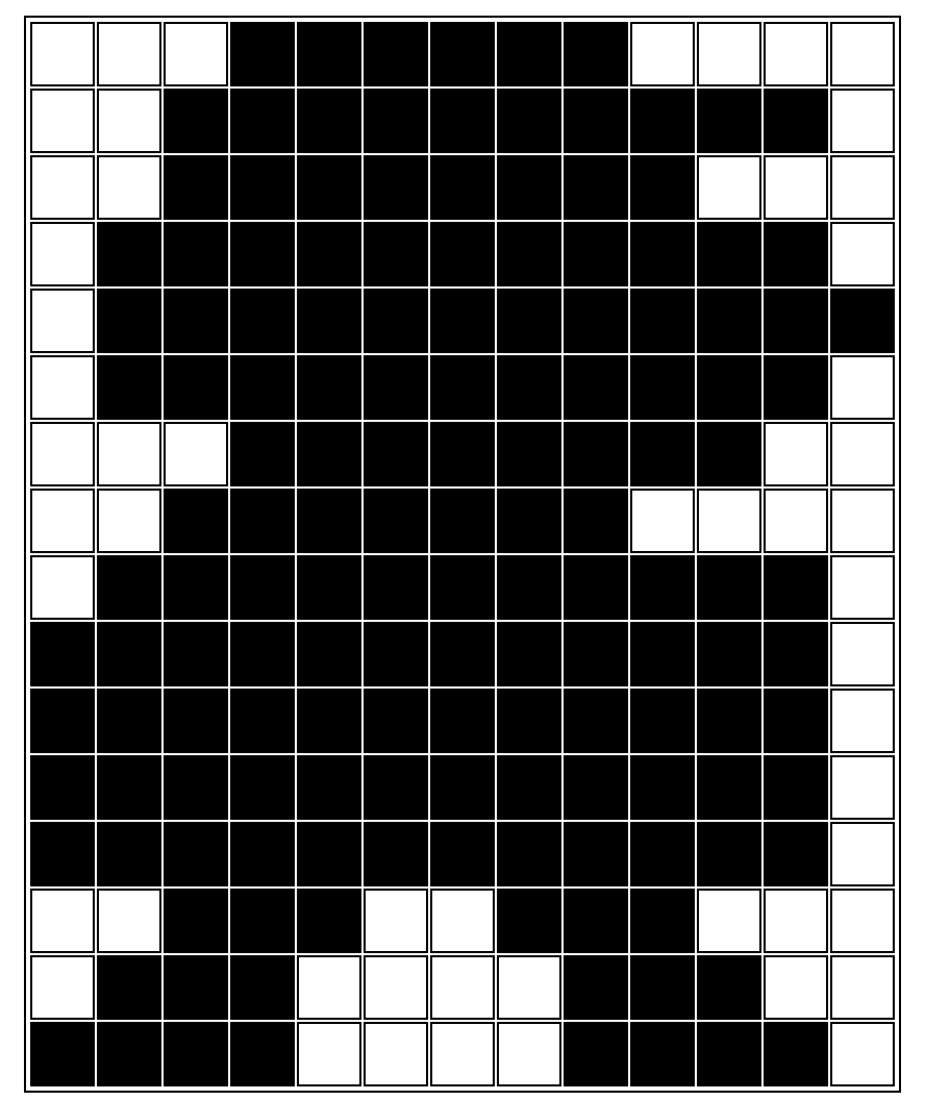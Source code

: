 digraph  imagen {
 node [shape=plaintext]; 
struct1 [label=< <TABLE border="1">
<TR>
<TD WIDTH="30" HEIGHT="30" BORDER="1" BGCOLOR=" #ffffff "></TD>
<TD WIDTH="30" HEIGHT="30" BORDER="1" BGCOLOR=" #ffffff "></TD>
<TD WIDTH="30" HEIGHT="30" BORDER="1" BGCOLOR=" #ffffff "></TD>
<TD WIDTH="30" HEIGHT="30" BORDER="1" BGCOLOR=" 228-29-29 "></TD>
<TD WIDTH="30" HEIGHT="30" BORDER="1" BGCOLOR=" 228-29-29 "></TD>
<TD WIDTH="30" HEIGHT="30" BORDER="1" BGCOLOR=" 228-29-29 "></TD>
<TD WIDTH="30" HEIGHT="30" BORDER="1" BGCOLOR=" 228-29-29 "></TD>
<TD WIDTH="30" HEIGHT="30" BORDER="1" BGCOLOR=" 228-29-29 "></TD>
<TD WIDTH="30" HEIGHT="30" BORDER="1" BGCOLOR=" 228-29-29 "></TD>
<TD WIDTH="30" HEIGHT="30" BORDER="1" BGCOLOR=" #ffffff "></TD>
<TD WIDTH="30" HEIGHT="30" BORDER="1" BGCOLOR=" #ffffff "></TD>
<TD WIDTH="30" HEIGHT="30" BORDER="1" BGCOLOR=" #ffffff "></TD>
<TD WIDTH="30" HEIGHT="30" BORDER="1" BGCOLOR=" #ffffff "></TD>
</TR>
<TR>
<TD WIDTH="30" HEIGHT="30" BORDER="1" BGCOLOR=" #ffffff "></TD>
<TD WIDTH="30" HEIGHT="30" BORDER="1" BGCOLOR=" #ffffff "></TD>
<TD WIDTH="30" HEIGHT="30" BORDER="1" BGCOLOR=" 228-29-29 "></TD>
<TD WIDTH="30" HEIGHT="30" BORDER="1" BGCOLOR=" 228-29-29 "></TD>
<TD WIDTH="30" HEIGHT="30" BORDER="1" BGCOLOR=" 228-29-29 "></TD>
<TD WIDTH="30" HEIGHT="30" BORDER="1" BGCOLOR=" 228-29-29 "></TD>
<TD WIDTH="30" HEIGHT="30" BORDER="1" BGCOLOR=" 228-29-29 "></TD>
<TD WIDTH="30" HEIGHT="30" BORDER="1" BGCOLOR=" 228-29-29 "></TD>
<TD WIDTH="30" HEIGHT="30" BORDER="1" BGCOLOR=" 228-29-29 "></TD>
<TD WIDTH="30" HEIGHT="30" BORDER="1" BGCOLOR=" 228-29-29 "></TD>
<TD WIDTH="30" HEIGHT="30" BORDER="1" BGCOLOR=" 228-29-29 "></TD>
<TD WIDTH="30" HEIGHT="30" BORDER="1" BGCOLOR=" 228-29-29 "></TD>
<TD WIDTH="30" HEIGHT="30" BORDER="1" BGCOLOR=" #ffffff "></TD>
</TR>
<TR>
<TD WIDTH="30" HEIGHT="30" BORDER="1" BGCOLOR=" #ffffff "></TD>
<TD WIDTH="30" HEIGHT="30" BORDER="1" BGCOLOR=" #ffffff "></TD>
<TD WIDTH="30" HEIGHT="30" BORDER="1" BGCOLOR=" 139-69-19 "></TD>
<TD WIDTH="30" HEIGHT="30" BORDER="1" BGCOLOR=" 139-69-19 "></TD>
<TD WIDTH="30" HEIGHT="30" BORDER="1" BGCOLOR=" 139-69-19 "></TD>
<TD WIDTH="30" HEIGHT="30" BORDER="1" BGCOLOR=" 255-228-181 "></TD>
<TD WIDTH="30" HEIGHT="30" BORDER="1" BGCOLOR=" 255-228-181 "></TD>
<TD WIDTH="30" HEIGHT="30" BORDER="1" BGCOLOR=" 255-228-181 "></TD>
<TD WIDTH="30" HEIGHT="30" BORDER="1" BGCOLOR=" 0-0-0 "></TD>
<TD WIDTH="30" HEIGHT="30" BORDER="1" BGCOLOR=" 255-228-181 "></TD>
<TD WIDTH="30" HEIGHT="30" BORDER="1" BGCOLOR=" #ffffff "></TD>
<TD WIDTH="30" HEIGHT="30" BORDER="1" BGCOLOR=" #ffffff "></TD>
<TD WIDTH="30" HEIGHT="30" BORDER="1" BGCOLOR=" #ffffff "></TD>
</TR>
<TR>
<TD WIDTH="30" HEIGHT="30" BORDER="1" BGCOLOR=" #ffffff "></TD>
<TD WIDTH="30" HEIGHT="30" BORDER="1" BGCOLOR=" 139-69-19 "></TD>
<TD WIDTH="30" HEIGHT="30" BORDER="1" BGCOLOR=" 255-228-181 "></TD>
<TD WIDTH="30" HEIGHT="30" BORDER="1" BGCOLOR=" 139-69-19 "></TD>
<TD WIDTH="30" HEIGHT="30" BORDER="1" BGCOLOR=" 255-228-181 "></TD>
<TD WIDTH="30" HEIGHT="30" BORDER="1" BGCOLOR=" 255-228-181 "></TD>
<TD WIDTH="30" HEIGHT="30" BORDER="1" BGCOLOR=" 255-228-181 "></TD>
<TD WIDTH="30" HEIGHT="30" BORDER="1" BGCOLOR=" 255-228-181 "></TD>
<TD WIDTH="30" HEIGHT="30" BORDER="1" BGCOLOR=" 0-0-0 "></TD>
<TD WIDTH="30" HEIGHT="30" BORDER="1" BGCOLOR=" 255-228-181 "></TD>
<TD WIDTH="30" HEIGHT="30" BORDER="1" BGCOLOR=" 255-228-181 "></TD>
<TD WIDTH="30" HEIGHT="30" BORDER="1" BGCOLOR=" 255-228-181 "></TD>
<TD WIDTH="30" HEIGHT="30" BORDER="1" BGCOLOR=" #ffffff "></TD>
</TR>
<TR>
<TD WIDTH="30" HEIGHT="30" BORDER="1" BGCOLOR=" #ffffff "></TD>
<TD WIDTH="30" HEIGHT="30" BORDER="1" BGCOLOR=" 139-69-19 "></TD>
<TD WIDTH="30" HEIGHT="30" BORDER="1" BGCOLOR=" 255-228-181 "></TD>
<TD WIDTH="30" HEIGHT="30" BORDER="1" BGCOLOR=" 139-69-19 "></TD>
<TD WIDTH="30" HEIGHT="30" BORDER="1" BGCOLOR=" 139-69-19 "></TD>
<TD WIDTH="30" HEIGHT="30" BORDER="1" BGCOLOR=" 255-228-181 "></TD>
<TD WIDTH="30" HEIGHT="30" BORDER="1" BGCOLOR=" 255-228-181 "></TD>
<TD WIDTH="30" HEIGHT="30" BORDER="1" BGCOLOR=" 255-228-181 "></TD>
<TD WIDTH="30" HEIGHT="30" BORDER="1" BGCOLOR=" 255-228-181 "></TD>
<TD WIDTH="30" HEIGHT="30" BORDER="1" BGCOLOR=" 0-0-0 "></TD>
<TD WIDTH="30" HEIGHT="30" BORDER="1" BGCOLOR=" 255-228-181 "></TD>
<TD WIDTH="30" HEIGHT="30" BORDER="1" BGCOLOR=" 255-228-181 "></TD>
<TD WIDTH="30" HEIGHT="30" BORDER="1" BGCOLOR=" 255-228-181 "></TD>
</TR>
<TR>
<TD WIDTH="30" HEIGHT="30" BORDER="1" BGCOLOR=" #ffffff "></TD>
<TD WIDTH="30" HEIGHT="30" BORDER="1" BGCOLOR=" 139-69-19 "></TD>
<TD WIDTH="30" HEIGHT="30" BORDER="1" BGCOLOR=" 139-69-19 "></TD>
<TD WIDTH="30" HEIGHT="30" BORDER="1" BGCOLOR=" 255-228-181 "></TD>
<TD WIDTH="30" HEIGHT="30" BORDER="1" BGCOLOR=" 255-228-181 "></TD>
<TD WIDTH="30" HEIGHT="30" BORDER="1" BGCOLOR=" 255-228-181 "></TD>
<TD WIDTH="30" HEIGHT="30" BORDER="1" BGCOLOR=" 255-228-181 "></TD>
<TD WIDTH="30" HEIGHT="30" BORDER="1" BGCOLOR=" 255-228-181 "></TD>
<TD WIDTH="30" HEIGHT="30" BORDER="1" BGCOLOR=" 0-0-0 "></TD>
<TD WIDTH="30" HEIGHT="30" BORDER="1" BGCOLOR=" 0-0-0 "></TD>
<TD WIDTH="30" HEIGHT="30" BORDER="1" BGCOLOR=" 0-0-0 "></TD>
<TD WIDTH="30" HEIGHT="30" BORDER="1" BGCOLOR=" 0-0-0 "></TD>
<TD WIDTH="30" HEIGHT="30" BORDER="1" BGCOLOR=" #ffffff "></TD>
</TR>
<TR>
<TD WIDTH="30" HEIGHT="30" BORDER="1" BGCOLOR=" #ffffff "></TD>
<TD WIDTH="30" HEIGHT="30" BORDER="1" BGCOLOR=" #ffffff "></TD>
<TD WIDTH="30" HEIGHT="30" BORDER="1" BGCOLOR=" #ffffff "></TD>
<TD WIDTH="30" HEIGHT="30" BORDER="1" BGCOLOR=" 255-228-181 "></TD>
<TD WIDTH="30" HEIGHT="30" BORDER="1" BGCOLOR=" 255-228-181 "></TD>
<TD WIDTH="30" HEIGHT="30" BORDER="1" BGCOLOR=" 255-228-181 "></TD>
<TD WIDTH="30" HEIGHT="30" BORDER="1" BGCOLOR=" 255-228-181 "></TD>
<TD WIDTH="30" HEIGHT="30" BORDER="1" BGCOLOR=" 255-228-181 "></TD>
<TD WIDTH="30" HEIGHT="30" BORDER="1" BGCOLOR=" 255-228-181 "></TD>
<TD WIDTH="30" HEIGHT="30" BORDER="1" BGCOLOR=" 255-228-181 "></TD>
<TD WIDTH="30" HEIGHT="30" BORDER="1" BGCOLOR=" 255-228-181 "></TD>
<TD WIDTH="30" HEIGHT="30" BORDER="1" BGCOLOR=" #ffffff "></TD>
<TD WIDTH="30" HEIGHT="30" BORDER="1" BGCOLOR=" #ffffff "></TD>
</TR>
<TR>
<TD WIDTH="30" HEIGHT="30" BORDER="1" BGCOLOR=" #ffffff "></TD>
<TD WIDTH="30" HEIGHT="30" BORDER="1" BGCOLOR=" #ffffff "></TD>
<TD WIDTH="30" HEIGHT="30" BORDER="1" BGCOLOR=" 228-29-29 "></TD>
<TD WIDTH="30" HEIGHT="30" BORDER="1" BGCOLOR=" 228-29-29 "></TD>
<TD WIDTH="30" HEIGHT="30" BORDER="1" BGCOLOR=" 0-0-255 "></TD>
<TD WIDTH="30" HEIGHT="30" BORDER="1" BGCOLOR=" 228-29-29 "></TD>
<TD WIDTH="30" HEIGHT="30" BORDER="1" BGCOLOR=" 228-29-29 "></TD>
<TD WIDTH="30" HEIGHT="30" BORDER="1" BGCOLOR=" 0-0-255 "></TD>
<TD WIDTH="30" HEIGHT="30" BORDER="1" BGCOLOR=" 228-29-29 "></TD>
<TD WIDTH="30" HEIGHT="30" BORDER="1" BGCOLOR=" #ffffff "></TD>
<TD WIDTH="30" HEIGHT="30" BORDER="1" BGCOLOR=" #ffffff "></TD>
<TD WIDTH="30" HEIGHT="30" BORDER="1" BGCOLOR=" #ffffff "></TD>
<TD WIDTH="30" HEIGHT="30" BORDER="1" BGCOLOR=" #ffffff "></TD>
</TR>
<TR>
<TD WIDTH="30" HEIGHT="30" BORDER="1" BGCOLOR=" #ffffff "></TD>
<TD WIDTH="30" HEIGHT="30" BORDER="1" BGCOLOR=" 228-29-29 "></TD>
<TD WIDTH="30" HEIGHT="30" BORDER="1" BGCOLOR=" 228-29-29 "></TD>
<TD WIDTH="30" HEIGHT="30" BORDER="1" BGCOLOR=" 228-29-29 "></TD>
<TD WIDTH="30" HEIGHT="30" BORDER="1" BGCOLOR=" 0-0-255 "></TD>
<TD WIDTH="30" HEIGHT="30" BORDER="1" BGCOLOR=" 228-29-29 "></TD>
<TD WIDTH="30" HEIGHT="30" BORDER="1" BGCOLOR=" 228-29-29 "></TD>
<TD WIDTH="30" HEIGHT="30" BORDER="1" BGCOLOR=" 0-0-255 "></TD>
<TD WIDTH="30" HEIGHT="30" BORDER="1" BGCOLOR=" 228-29-29 "></TD>
<TD WIDTH="30" HEIGHT="30" BORDER="1" BGCOLOR=" 228-29-29 "></TD>
<TD WIDTH="30" HEIGHT="30" BORDER="1" BGCOLOR=" 228-29-29 "></TD>
<TD WIDTH="30" HEIGHT="30" BORDER="1" BGCOLOR=" 228-29-29 "></TD>
<TD WIDTH="30" HEIGHT="30" BORDER="1" BGCOLOR=" #ffffff "></TD>
</TR>
<TR>
<TD WIDTH="30" HEIGHT="30" BORDER="1" BGCOLOR=" 228-29-29 "></TD>
<TD WIDTH="30" HEIGHT="30" BORDER="1" BGCOLOR=" 228-29-29 "></TD>
<TD WIDTH="30" HEIGHT="30" BORDER="1" BGCOLOR=" 228-29-29 "></TD>
<TD WIDTH="30" HEIGHT="30" BORDER="1" BGCOLOR=" 228-29-29 "></TD>
<TD WIDTH="30" HEIGHT="30" BORDER="1" BGCOLOR=" 0-0-255 "></TD>
<TD WIDTH="30" HEIGHT="30" BORDER="1" BGCOLOR=" 0-0-255 "></TD>
<TD WIDTH="30" HEIGHT="30" BORDER="1" BGCOLOR=" 0-0-255 "></TD>
<TD WIDTH="30" HEIGHT="30" BORDER="1" BGCOLOR=" 0-0-255 "></TD>
<TD WIDTH="30" HEIGHT="30" BORDER="1" BGCOLOR=" 228-29-29 "></TD>
<TD WIDTH="30" HEIGHT="30" BORDER="1" BGCOLOR=" 228-29-29 "></TD>
<TD WIDTH="30" HEIGHT="30" BORDER="1" BGCOLOR=" 228-29-29 "></TD>
<TD WIDTH="30" HEIGHT="30" BORDER="1" BGCOLOR=" 228-29-29 "></TD>
<TD WIDTH="30" HEIGHT="30" BORDER="1" BGCOLOR=" #ffffff "></TD>
</TR>
<TR>
<TD WIDTH="30" HEIGHT="30" BORDER="1" BGCOLOR=" 255-228-181 "></TD>
<TD WIDTH="30" HEIGHT="30" BORDER="1" BGCOLOR=" 255-228-181 "></TD>
<TD WIDTH="30" HEIGHT="30" BORDER="1" BGCOLOR=" 228-29-29 "></TD>
<TD WIDTH="30" HEIGHT="30" BORDER="1" BGCOLOR=" 0-0-255 "></TD>
<TD WIDTH="30" HEIGHT="30" BORDER="1" BGCOLOR=" 255-255-0 "></TD>
<TD WIDTH="30" HEIGHT="30" BORDER="1" BGCOLOR=" 0-0-255 "></TD>
<TD WIDTH="30" HEIGHT="30" BORDER="1" BGCOLOR=" 0-0-255 "></TD>
<TD WIDTH="30" HEIGHT="30" BORDER="1" BGCOLOR=" 255-255-0 "></TD>
<TD WIDTH="30" HEIGHT="30" BORDER="1" BGCOLOR=" 0-0-255 "></TD>
<TD WIDTH="30" HEIGHT="30" BORDER="1" BGCOLOR=" 228-29-29 "></TD>
<TD WIDTH="30" HEIGHT="30" BORDER="1" BGCOLOR=" 255-228-181 "></TD>
<TD WIDTH="30" HEIGHT="30" BORDER="1" BGCOLOR=" 255-228-181 "></TD>
<TD WIDTH="30" HEIGHT="30" BORDER="1" BGCOLOR=" #ffffff "></TD>
</TR>
<TR>
<TD WIDTH="30" HEIGHT="30" BORDER="1" BGCOLOR=" 255-228-181 "></TD>
<TD WIDTH="30" HEIGHT="30" BORDER="1" BGCOLOR=" 255-228-181 "></TD>
<TD WIDTH="30" HEIGHT="30" BORDER="1" BGCOLOR=" 255-228-181 "></TD>
<TD WIDTH="30" HEIGHT="30" BORDER="1" BGCOLOR=" 0-0-255 "></TD>
<TD WIDTH="30" HEIGHT="30" BORDER="1" BGCOLOR=" 0-0-255 "></TD>
<TD WIDTH="30" HEIGHT="30" BORDER="1" BGCOLOR=" 0-0-255 "></TD>
<TD WIDTH="30" HEIGHT="30" BORDER="1" BGCOLOR=" 0-0-255 "></TD>
<TD WIDTH="30" HEIGHT="30" BORDER="1" BGCOLOR=" 0-0-255 "></TD>
<TD WIDTH="30" HEIGHT="30" BORDER="1" BGCOLOR=" 0-0-255 "></TD>
<TD WIDTH="30" HEIGHT="30" BORDER="1" BGCOLOR=" 255-228-181 "></TD>
<TD WIDTH="30" HEIGHT="30" BORDER="1" BGCOLOR=" 255-228-181 "></TD>
<TD WIDTH="30" HEIGHT="30" BORDER="1" BGCOLOR=" 255-228-181 "></TD>
<TD WIDTH="30" HEIGHT="30" BORDER="1" BGCOLOR=" #ffffff "></TD>
</TR>
<TR>
<TD WIDTH="30" HEIGHT="30" BORDER="1" BGCOLOR=" 255-228-181 "></TD>
<TD WIDTH="30" HEIGHT="30" BORDER="1" BGCOLOR=" 255-228-181 "></TD>
<TD WIDTH="30" HEIGHT="30" BORDER="1" BGCOLOR=" 0-0-255 "></TD>
<TD WIDTH="30" HEIGHT="30" BORDER="1" BGCOLOR=" 0-0-255 "></TD>
<TD WIDTH="30" HEIGHT="30" BORDER="1" BGCOLOR=" 0-0-255 "></TD>
<TD WIDTH="30" HEIGHT="30" BORDER="1" BGCOLOR=" 0-0-255 "></TD>
<TD WIDTH="30" HEIGHT="30" BORDER="1" BGCOLOR=" 0-0-255 "></TD>
<TD WIDTH="30" HEIGHT="30" BORDER="1" BGCOLOR=" 0-0-255 "></TD>
<TD WIDTH="30" HEIGHT="30" BORDER="1" BGCOLOR=" 0-0-255 "></TD>
<TD WIDTH="30" HEIGHT="30" BORDER="1" BGCOLOR=" 0-0-255 "></TD>
<TD WIDTH="30" HEIGHT="30" BORDER="1" BGCOLOR=" 255-228-181 "></TD>
<TD WIDTH="30" HEIGHT="30" BORDER="1" BGCOLOR=" 255-228-181 "></TD>
<TD WIDTH="30" HEIGHT="30" BORDER="1" BGCOLOR=" #ffffff "></TD>
</TR>
<TR>
<TD WIDTH="30" HEIGHT="30" BORDER="1" BGCOLOR=" #ffffff "></TD>
<TD WIDTH="30" HEIGHT="30" BORDER="1" BGCOLOR=" #ffffff "></TD>
<TD WIDTH="30" HEIGHT="30" BORDER="1" BGCOLOR=" 0-0-255 "></TD>
<TD WIDTH="30" HEIGHT="30" BORDER="1" BGCOLOR=" 0-0-255 "></TD>
<TD WIDTH="30" HEIGHT="30" BORDER="1" BGCOLOR=" 0-0-255 "></TD>
<TD WIDTH="30" HEIGHT="30" BORDER="1" BGCOLOR=" #ffffff "></TD>
<TD WIDTH="30" HEIGHT="30" BORDER="1" BGCOLOR=" #ffffff "></TD>
<TD WIDTH="30" HEIGHT="30" BORDER="1" BGCOLOR=" 0-0-255 "></TD>
<TD WIDTH="30" HEIGHT="30" BORDER="1" BGCOLOR=" 0-0-255 "></TD>
<TD WIDTH="30" HEIGHT="30" BORDER="1" BGCOLOR=" 0-0-255 "></TD>
<TD WIDTH="30" HEIGHT="30" BORDER="1" BGCOLOR=" #ffffff "></TD>
<TD WIDTH="30" HEIGHT="30" BORDER="1" BGCOLOR=" #ffffff "></TD>
<TD WIDTH="30" HEIGHT="30" BORDER="1" BGCOLOR=" #ffffff "></TD>
</TR>
<TR>
<TD WIDTH="30" HEIGHT="30" BORDER="1" BGCOLOR=" #ffffff "></TD>
<TD WIDTH="30" HEIGHT="30" BORDER="1" BGCOLOR=" 139-69-19 "></TD>
<TD WIDTH="30" HEIGHT="30" BORDER="1" BGCOLOR=" 139-69-19 "></TD>
<TD WIDTH="30" HEIGHT="30" BORDER="1" BGCOLOR=" 139-69-19 "></TD>
<TD WIDTH="30" HEIGHT="30" BORDER="1" BGCOLOR=" #ffffff "></TD>
<TD WIDTH="30" HEIGHT="30" BORDER="1" BGCOLOR=" #ffffff "></TD>
<TD WIDTH="30" HEIGHT="30" BORDER="1" BGCOLOR=" #ffffff "></TD>
<TD WIDTH="30" HEIGHT="30" BORDER="1" BGCOLOR=" #ffffff "></TD>
<TD WIDTH="30" HEIGHT="30" BORDER="1" BGCOLOR=" 139-69-19 "></TD>
<TD WIDTH="30" HEIGHT="30" BORDER="1" BGCOLOR=" 139-69-19 "></TD>
<TD WIDTH="30" HEIGHT="30" BORDER="1" BGCOLOR=" 139-69-19 "></TD>
<TD WIDTH="30" HEIGHT="30" BORDER="1" BGCOLOR=" #ffffff "></TD>
<TD WIDTH="30" HEIGHT="30" BORDER="1" BGCOLOR=" #ffffff "></TD>
</TR>
<TR>
<TD WIDTH="30" HEIGHT="30" BORDER="1" BGCOLOR=" 139-69-19 "></TD>
<TD WIDTH="30" HEIGHT="30" BORDER="1" BGCOLOR=" 139-69-19 "></TD>
<TD WIDTH="30" HEIGHT="30" BORDER="1" BGCOLOR=" 139-69-19 "></TD>
<TD WIDTH="30" HEIGHT="30" BORDER="1" BGCOLOR=" 139-69-19 "></TD>
<TD WIDTH="30" HEIGHT="30" BORDER="1" BGCOLOR=" #ffffff "></TD>
<TD WIDTH="30" HEIGHT="30" BORDER="1" BGCOLOR=" #ffffff "></TD>
<TD WIDTH="30" HEIGHT="30" BORDER="1" BGCOLOR=" #ffffff "></TD>
<TD WIDTH="30" HEIGHT="30" BORDER="1" BGCOLOR=" #ffffff "></TD>
<TD WIDTH="30" HEIGHT="30" BORDER="1" BGCOLOR=" 139-69-19 "></TD>
<TD WIDTH="30" HEIGHT="30" BORDER="1" BGCOLOR=" 139-69-19 "></TD>
<TD WIDTH="30" HEIGHT="30" BORDER="1" BGCOLOR=" 139-69-19 "></TD>
<TD WIDTH="30" HEIGHT="30" BORDER="1" BGCOLOR=" 139-69-19 "></TD>
<TD WIDTH="30" HEIGHT="30" BORDER="1" BGCOLOR=" #ffffff "></TD>
</TR>
</TABLE>>];
}

